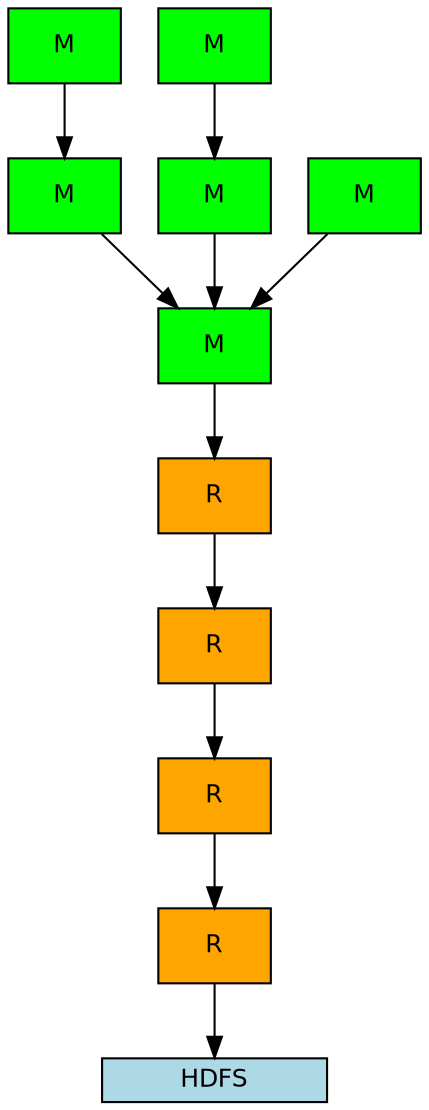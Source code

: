 digraph {
graph [ fontsize=24, fontname=Helvetica];
node [fontsize=12, fontname=Helvetica];
edge [fontsize=9, fontcolor=blue, fontname=Arial];

"Reducer_3" [ label = "R", shape="box", fillcolor="orange", style="filled" ];
"Map_6_date_dim" [ label = "M", shape = "box", fillcolor="green", style="filled" ];
"Reducer_4_out_Reducer_4" [ label = "R", shape = "box", fillcolor="orange", style="filled" ];
"Reducer_4" [ label = "R", shape="box", fillcolor="orange", style="filled" ];
"Map_5_item" [ label = "M", shape = "box", fillcolor="green", style="filled" ];
"Map_6" [ label = "M", shape="box", fillcolor="green", style="filled" ];
"Map_5" [ label = "M", shape="box", fillcolor="green", style="filled" ];
"Map_1" [ label = "M", shape="box", fillcolor="green", style="filled" ];
"Map_1_web_sales" [ label = "M", shape = "box", fillcolor="green", style="filled" ];
"Reducer_2" [ label = "R", shape="box", fillcolor="orange", style="filled" ];
"HDFS" [label="HDFS", shape="box", fillcolor="lightblue", style="filled", height=0.25, width=1.5];

"Reducer_3" -> "Reducer_4";
"Map_6_date_dim" -> "Map_6";
"Reducer_4" -> "Reducer_4_out_Reducer_4";
"Map_5_item" -> "Map_5";
"Map_6" -> "Map_1";
"Map_5" -> "Map_1";
"Map_1" -> "Reducer_2";
"Map_1_web_sales" -> "Map_1";
"Reducer_2" -> "Reducer_3";
"Reducer_4_out_Reducer_4" -> "HDFS";
}
